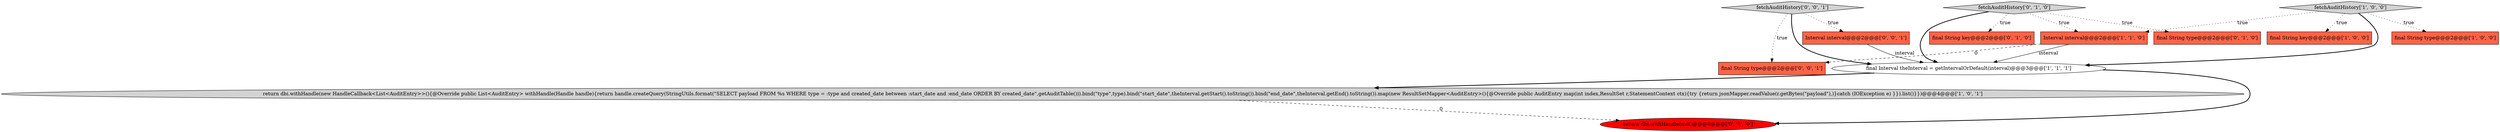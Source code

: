 digraph {
1 [style = filled, label = "return dbi.withHandle(new HandleCallback<List<AuditEntry>>(){@Override public List<AuditEntry> withHandle(Handle handle){return handle.createQuery(StringUtils.format(\"SELECT payload FROM %s WHERE type = :type and created_date between :start_date and :end_date ORDER BY created_date\",getAuditTable())).bind(\"type\",type).bind(\"start_date\",theInterval.getStart().toString()).bind(\"end_date\",theInterval.getEnd().toString()).map(new ResultSetMapper<AuditEntry>(){@Override public AuditEntry map(int index,ResultSet r,StatementContext ctx){try {return jsonMapper.readValue(r.getBytes(\"payload\"),)}catch (IOException e) }}).list()}})@@@4@@@['1', '0', '1']", fillcolor = lightgray, shape = ellipse image = "AAA0AAABBB1BBB"];
8 [style = filled, label = "final String key@@@2@@@['0', '1', '0']", fillcolor = tomato, shape = box image = "AAA0AAABBB2BBB"];
9 [style = filled, label = "final String type@@@2@@@['0', '1', '0']", fillcolor = tomato, shape = box image = "AAA0AAABBB2BBB"];
10 [style = filled, label = "Interval interval@@@2@@@['0', '0', '1']", fillcolor = tomato, shape = box image = "AAA0AAABBB3BBB"];
4 [style = filled, label = "final String type@@@2@@@['1', '0', '0']", fillcolor = tomato, shape = box image = "AAA0AAABBB1BBB"];
12 [style = filled, label = "final String type@@@2@@@['0', '0', '1']", fillcolor = tomato, shape = box image = "AAA0AAABBB3BBB"];
6 [style = filled, label = "fetchAuditHistory['0', '1', '0']", fillcolor = lightgray, shape = diamond image = "AAA0AAABBB2BBB"];
2 [style = filled, label = "final String key@@@2@@@['1', '0', '0']", fillcolor = tomato, shape = box image = "AAA0AAABBB1BBB"];
7 [style = filled, label = "return dbi.withHandle(null)@@@4@@@['0', '1', '0']", fillcolor = red, shape = ellipse image = "AAA1AAABBB2BBB"];
5 [style = filled, label = "Interval interval@@@2@@@['1', '1', '0']", fillcolor = tomato, shape = box image = "AAA0AAABBB1BBB"];
3 [style = filled, label = "final Interval theInterval = getIntervalOrDefault(interval)@@@3@@@['1', '1', '1']", fillcolor = white, shape = ellipse image = "AAA0AAABBB1BBB"];
11 [style = filled, label = "fetchAuditHistory['0', '0', '1']", fillcolor = lightgray, shape = diamond image = "AAA0AAABBB3BBB"];
0 [style = filled, label = "fetchAuditHistory['1', '0', '0']", fillcolor = lightgray, shape = diamond image = "AAA0AAABBB1BBB"];
0->3 [style = bold, label=""];
6->3 [style = bold, label=""];
5->12 [style = dashed, label="0"];
0->2 [style = dotted, label="true"];
0->5 [style = dotted, label="true"];
1->7 [style = dashed, label="0"];
3->1 [style = bold, label=""];
3->7 [style = bold, label=""];
11->3 [style = bold, label=""];
6->9 [style = dotted, label="true"];
6->8 [style = dotted, label="true"];
11->10 [style = dotted, label="true"];
5->3 [style = solid, label="interval"];
6->5 [style = dotted, label="true"];
0->4 [style = dotted, label="true"];
11->12 [style = dotted, label="true"];
10->3 [style = solid, label="interval"];
}
